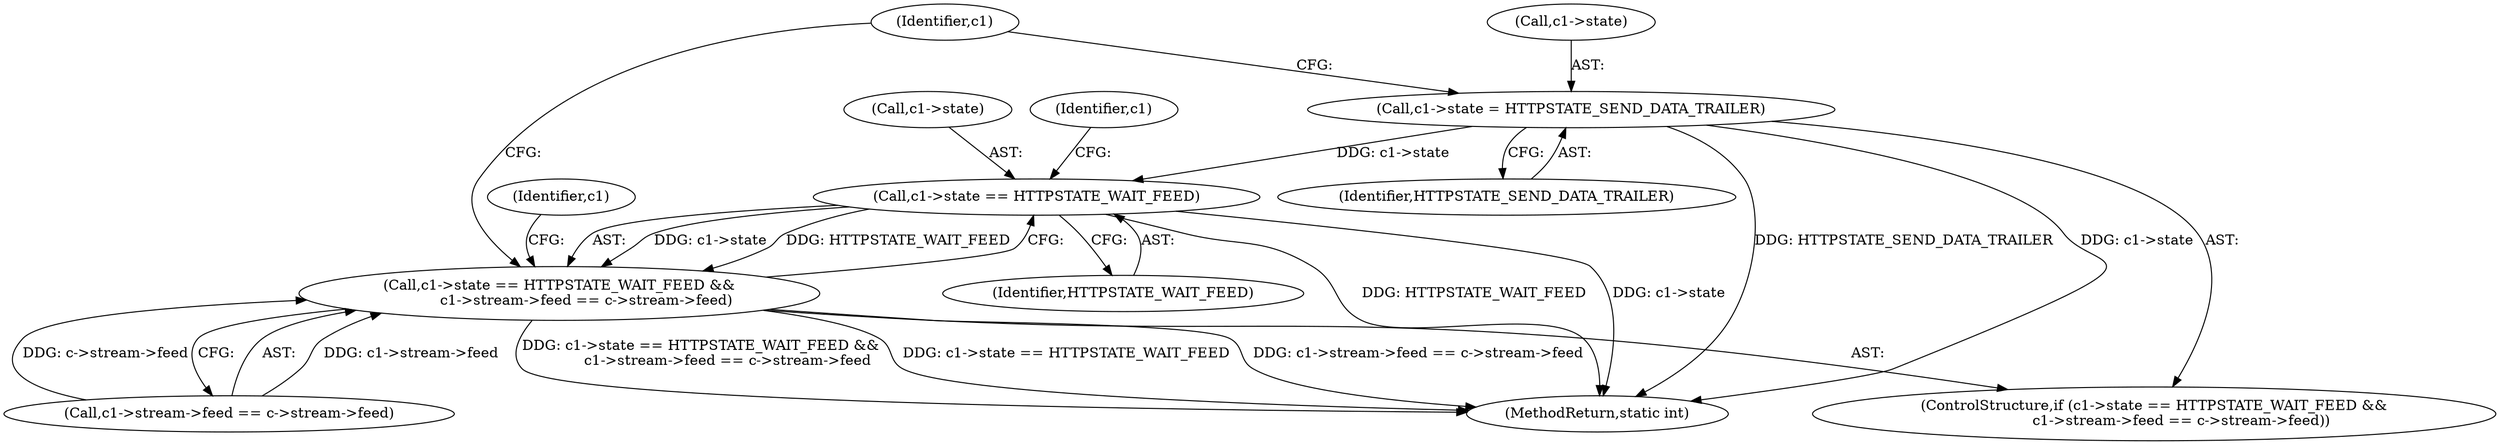 digraph "0_FFmpeg_a5d25faa3f4b18dac737fdb35d0dd68eb0dc2156@pointer" {
"1000698" [label="(Call,c1->state = HTTPSTATE_SEND_DATA_TRAILER)"];
"1000682" [label="(Call,c1->state == HTTPSTATE_WAIT_FEED)"];
"1000681" [label="(Call,c1->state == HTTPSTATE_WAIT_FEED &&\n            c1->stream->feed == c->stream->feed)"];
"1000698" [label="(Call,c1->state = HTTPSTATE_SEND_DATA_TRAILER)"];
"1000700" [label="(Identifier,c1)"];
"1000683" [label="(Call,c1->state)"];
"1000680" [label="(ControlStructure,if (c1->state == HTTPSTATE_WAIT_FEED &&\n            c1->stream->feed == c->stream->feed))"];
"1000699" [label="(Call,c1->state)"];
"1000690" [label="(Identifier,c1)"];
"1000681" [label="(Call,c1->state == HTTPSTATE_WAIT_FEED &&\n            c1->stream->feed == c->stream->feed)"];
"1000675" [label="(Identifier,c1)"];
"1000682" [label="(Call,c1->state == HTTPSTATE_WAIT_FEED)"];
"1000706" [label="(MethodReturn,static int)"];
"1000687" [label="(Call,c1->stream->feed == c->stream->feed)"];
"1000686" [label="(Identifier,HTTPSTATE_WAIT_FEED)"];
"1000702" [label="(Identifier,HTTPSTATE_SEND_DATA_TRAILER)"];
"1000698" -> "1000680"  [label="AST: "];
"1000698" -> "1000702"  [label="CFG: "];
"1000699" -> "1000698"  [label="AST: "];
"1000702" -> "1000698"  [label="AST: "];
"1000675" -> "1000698"  [label="CFG: "];
"1000698" -> "1000706"  [label="DDG: c1->state"];
"1000698" -> "1000706"  [label="DDG: HTTPSTATE_SEND_DATA_TRAILER"];
"1000698" -> "1000682"  [label="DDG: c1->state"];
"1000682" -> "1000681"  [label="AST: "];
"1000682" -> "1000686"  [label="CFG: "];
"1000683" -> "1000682"  [label="AST: "];
"1000686" -> "1000682"  [label="AST: "];
"1000690" -> "1000682"  [label="CFG: "];
"1000681" -> "1000682"  [label="CFG: "];
"1000682" -> "1000706"  [label="DDG: c1->state"];
"1000682" -> "1000706"  [label="DDG: HTTPSTATE_WAIT_FEED"];
"1000682" -> "1000681"  [label="DDG: c1->state"];
"1000682" -> "1000681"  [label="DDG: HTTPSTATE_WAIT_FEED"];
"1000681" -> "1000680"  [label="AST: "];
"1000681" -> "1000687"  [label="CFG: "];
"1000687" -> "1000681"  [label="AST: "];
"1000700" -> "1000681"  [label="CFG: "];
"1000675" -> "1000681"  [label="CFG: "];
"1000681" -> "1000706"  [label="DDG: c1->state == HTTPSTATE_WAIT_FEED &&\n            c1->stream->feed == c->stream->feed"];
"1000681" -> "1000706"  [label="DDG: c1->state == HTTPSTATE_WAIT_FEED"];
"1000681" -> "1000706"  [label="DDG: c1->stream->feed == c->stream->feed"];
"1000687" -> "1000681"  [label="DDG: c1->stream->feed"];
"1000687" -> "1000681"  [label="DDG: c->stream->feed"];
}
